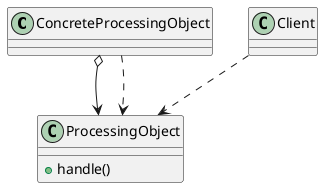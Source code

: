 @startuml
class ConcreteProcessingObject
class ProcessingObject {
+handle()
}
class Client
ConcreteProcessingObject o--> ProcessingObject
ConcreteProcessingObject ..> ProcessingObject
Client ..> ProcessingObject
@enduml